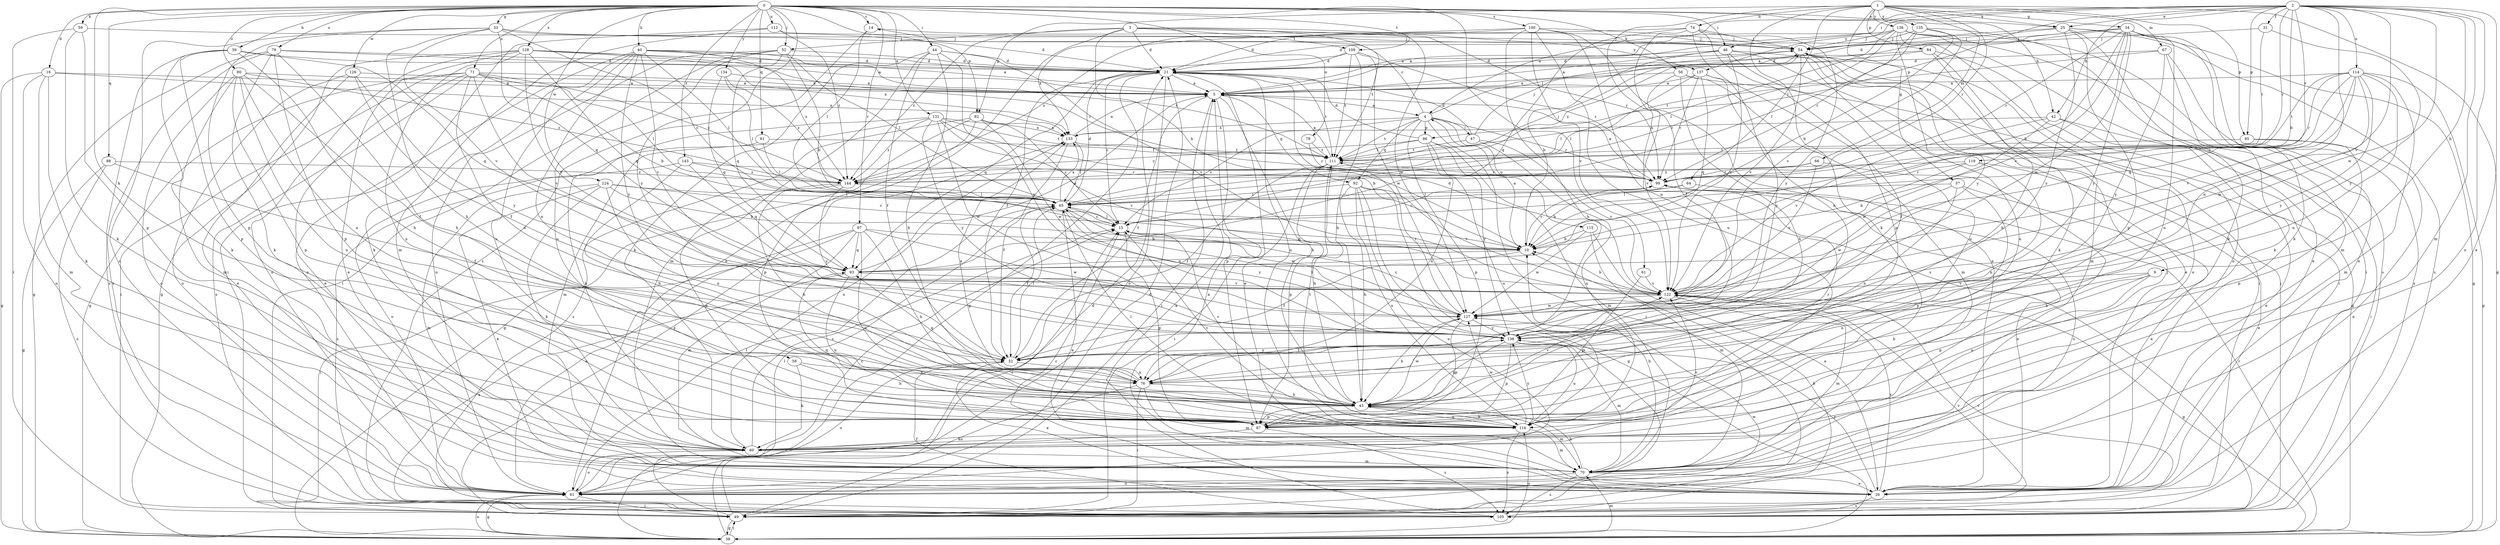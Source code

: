 strict digraph  {
0;
1;
2;
3;
4;
5;
9;
10;
14;
15;
16;
21;
25;
26;
31;
32;
33;
34;
37;
38;
39;
40;
42;
43;
44;
46;
47;
49;
52;
54;
56;
58;
59;
60;
61;
64;
65;
66;
67;
70;
71;
74;
76;
78;
79;
80;
81;
82;
84;
85;
86;
87;
88;
91;
92;
93;
97;
99;
100;
105;
109;
111;
112;
114;
115;
116;
119;
122;
124;
126;
127;
128;
131;
133;
134;
135;
136;
137;
138;
143;
144;
0 -> 14  [label=c];
0 -> 16  [label=d];
0 -> 25  [label=e];
0 -> 33  [label=g];
0 -> 39  [label=h];
0 -> 40  [label=h];
0 -> 42  [label=h];
0 -> 44  [label=i];
0 -> 46  [label=i];
0 -> 52  [label=j];
0 -> 56  [label=k];
0 -> 58  [label=k];
0 -> 59  [label=k];
0 -> 61  [label=l];
0 -> 71  [label=n];
0 -> 78  [label=o];
0 -> 79  [label=o];
0 -> 80  [label=o];
0 -> 82  [label=p];
0 -> 88  [label=q];
0 -> 91  [label=q];
0 -> 97  [label=r];
0 -> 100  [label=s];
0 -> 105  [label=s];
0 -> 109  [label=t];
0 -> 112  [label=u];
0 -> 124  [label=w];
0 -> 126  [label=w];
0 -> 128  [label=x];
0 -> 131  [label=x];
0 -> 134  [label=y];
0 -> 143  [label=z];
1 -> 25  [label=e];
1 -> 34  [label=g];
1 -> 37  [label=g];
1 -> 38  [label=g];
1 -> 60  [label=k];
1 -> 64  [label=l];
1 -> 66  [label=m];
1 -> 67  [label=m];
1 -> 74  [label=n];
1 -> 76  [label=n];
1 -> 82  [label=p];
1 -> 84  [label=p];
1 -> 85  [label=p];
1 -> 99  [label=r];
1 -> 135  [label=y];
1 -> 136  [label=y];
2 -> 4  [label=a];
2 -> 9  [label=b];
2 -> 10  [label=b];
2 -> 25  [label=e];
2 -> 26  [label=e];
2 -> 31  [label=f];
2 -> 42  [label=h];
2 -> 46  [label=i];
2 -> 70  [label=m];
2 -> 76  [label=n];
2 -> 81  [label=o];
2 -> 85  [label=p];
2 -> 86  [label=p];
2 -> 99  [label=r];
2 -> 114  [label=u];
2 -> 119  [label=v];
2 -> 122  [label=v];
2 -> 127  [label=w];
2 -> 137  [label=y];
3 -> 10  [label=b];
3 -> 21  [label=d];
3 -> 52  [label=j];
3 -> 81  [label=o];
3 -> 99  [label=r];
3 -> 109  [label=t];
3 -> 111  [label=t];
3 -> 127  [label=w];
3 -> 137  [label=y];
3 -> 144  [label=z];
4 -> 14  [label=c];
4 -> 15  [label=c];
4 -> 47  [label=i];
4 -> 49  [label=i];
4 -> 54  [label=j];
4 -> 86  [label=p];
4 -> 87  [label=p];
4 -> 92  [label=q];
4 -> 99  [label=r];
4 -> 111  [label=t];
4 -> 115  [label=u];
4 -> 133  [label=x];
5 -> 4  [label=a];
5 -> 32  [label=f];
5 -> 43  [label=h];
5 -> 49  [label=i];
5 -> 87  [label=p];
5 -> 92  [label=q];
9 -> 43  [label=h];
9 -> 76  [label=n];
9 -> 87  [label=p];
9 -> 116  [label=u];
9 -> 122  [label=v];
10 -> 4  [label=a];
10 -> 32  [label=f];
10 -> 93  [label=q];
10 -> 99  [label=r];
14 -> 54  [label=j];
14 -> 65  [label=l];
14 -> 138  [label=y];
15 -> 10  [label=b];
15 -> 65  [label=l];
15 -> 87  [label=p];
16 -> 5  [label=a];
16 -> 38  [label=g];
16 -> 60  [label=k];
16 -> 70  [label=m];
16 -> 81  [label=o];
16 -> 133  [label=x];
21 -> 5  [label=a];
21 -> 15  [label=c];
21 -> 26  [label=e];
21 -> 38  [label=g];
21 -> 81  [label=o];
21 -> 93  [label=q];
21 -> 111  [label=t];
21 -> 116  [label=u];
25 -> 5  [label=a];
25 -> 38  [label=g];
25 -> 54  [label=j];
25 -> 60  [label=k];
25 -> 87  [label=p];
25 -> 105  [label=s];
25 -> 138  [label=y];
26 -> 5  [label=a];
26 -> 15  [label=c];
26 -> 105  [label=s];
26 -> 122  [label=v];
26 -> 138  [label=y];
31 -> 54  [label=j];
31 -> 111  [label=t];
31 -> 138  [label=y];
32 -> 26  [label=e];
32 -> 65  [label=l];
32 -> 76  [label=n];
32 -> 81  [label=o];
32 -> 138  [label=y];
33 -> 15  [label=c];
33 -> 21  [label=d];
33 -> 43  [label=h];
33 -> 54  [label=j];
33 -> 81  [label=o];
33 -> 87  [label=p];
33 -> 93  [label=q];
33 -> 122  [label=v];
34 -> 5  [label=a];
34 -> 10  [label=b];
34 -> 21  [label=d];
34 -> 26  [label=e];
34 -> 54  [label=j];
34 -> 60  [label=k];
34 -> 99  [label=r];
34 -> 116  [label=u];
34 -> 122  [label=v];
34 -> 127  [label=w];
34 -> 138  [label=y];
37 -> 26  [label=e];
37 -> 65  [label=l];
37 -> 76  [label=n];
37 -> 87  [label=p];
37 -> 127  [label=w];
38 -> 21  [label=d];
38 -> 49  [label=i];
38 -> 70  [label=m];
38 -> 81  [label=o];
38 -> 99  [label=r];
38 -> 116  [label=u];
39 -> 21  [label=d];
39 -> 43  [label=h];
39 -> 60  [label=k];
39 -> 87  [label=p];
39 -> 93  [label=q];
39 -> 105  [label=s];
40 -> 5  [label=a];
40 -> 21  [label=d];
40 -> 60  [label=k];
40 -> 65  [label=l];
40 -> 76  [label=n];
40 -> 81  [label=o];
40 -> 111  [label=t];
40 -> 116  [label=u];
40 -> 122  [label=v];
40 -> 138  [label=y];
40 -> 144  [label=z];
42 -> 26  [label=e];
42 -> 49  [label=i];
42 -> 122  [label=v];
42 -> 127  [label=w];
42 -> 133  [label=x];
43 -> 15  [label=c];
43 -> 70  [label=m];
43 -> 87  [label=p];
43 -> 99  [label=r];
43 -> 116  [label=u];
43 -> 122  [label=v];
43 -> 127  [label=w];
44 -> 21  [label=d];
44 -> 32  [label=f];
44 -> 43  [label=h];
44 -> 60  [label=k];
44 -> 70  [label=m];
44 -> 122  [label=v];
44 -> 138  [label=y];
46 -> 5  [label=a];
46 -> 10  [label=b];
46 -> 21  [label=d];
46 -> 26  [label=e];
46 -> 49  [label=i];
46 -> 116  [label=u];
46 -> 122  [label=v];
47 -> 21  [label=d];
47 -> 54  [label=j];
47 -> 111  [label=t];
47 -> 116  [label=u];
47 -> 122  [label=v];
49 -> 15  [label=c];
49 -> 21  [label=d];
49 -> 38  [label=g];
49 -> 65  [label=l];
49 -> 122  [label=v];
49 -> 127  [label=w];
49 -> 133  [label=x];
52 -> 10  [label=b];
52 -> 21  [label=d];
52 -> 49  [label=i];
52 -> 65  [label=l];
52 -> 81  [label=o];
52 -> 93  [label=q];
52 -> 116  [label=u];
54 -> 21  [label=d];
54 -> 60  [label=k];
54 -> 70  [label=m];
54 -> 116  [label=u];
54 -> 122  [label=v];
56 -> 5  [label=a];
56 -> 38  [label=g];
56 -> 43  [label=h];
56 -> 70  [label=m];
56 -> 122  [label=v];
58 -> 43  [label=h];
58 -> 60  [label=k];
58 -> 76  [label=n];
59 -> 49  [label=i];
59 -> 54  [label=j];
59 -> 60  [label=k];
59 -> 87  [label=p];
60 -> 15  [label=c];
60 -> 70  [label=m];
60 -> 81  [label=o];
60 -> 122  [label=v];
60 -> 133  [label=x];
61 -> 87  [label=p];
61 -> 122  [label=v];
64 -> 10  [label=b];
64 -> 65  [label=l];
64 -> 81  [label=o];
65 -> 15  [label=c];
65 -> 21  [label=d];
65 -> 26  [label=e];
65 -> 32  [label=f];
65 -> 127  [label=w];
65 -> 133  [label=x];
65 -> 138  [label=y];
66 -> 60  [label=k];
66 -> 99  [label=r];
66 -> 122  [label=v];
66 -> 144  [label=z];
67 -> 21  [label=d];
67 -> 60  [label=k];
67 -> 105  [label=s];
67 -> 111  [label=t];
67 -> 138  [label=y];
70 -> 10  [label=b];
70 -> 26  [label=e];
70 -> 43  [label=h];
70 -> 81  [label=o];
70 -> 105  [label=s];
71 -> 5  [label=a];
71 -> 10  [label=b];
71 -> 26  [label=e];
71 -> 38  [label=g];
71 -> 49  [label=i];
71 -> 65  [label=l];
71 -> 76  [label=n];
71 -> 105  [label=s];
71 -> 122  [label=v];
71 -> 144  [label=z];
74 -> 32  [label=f];
74 -> 54  [label=j];
74 -> 76  [label=n];
74 -> 87  [label=p];
74 -> 93  [label=q];
74 -> 133  [label=x];
74 -> 138  [label=y];
76 -> 43  [label=h];
76 -> 49  [label=i];
76 -> 70  [label=m];
76 -> 81  [label=o];
76 -> 93  [label=q];
76 -> 133  [label=x];
78 -> 99  [label=r];
78 -> 111  [label=t];
79 -> 5  [label=a];
79 -> 21  [label=d];
79 -> 38  [label=g];
79 -> 43  [label=h];
79 -> 60  [label=k];
79 -> 87  [label=p];
79 -> 105  [label=s];
80 -> 5  [label=a];
80 -> 32  [label=f];
80 -> 70  [label=m];
80 -> 76  [label=n];
80 -> 81  [label=o];
80 -> 87  [label=p];
80 -> 116  [label=u];
80 -> 144  [label=z];
81 -> 15  [label=c];
81 -> 38  [label=g];
81 -> 49  [label=i];
81 -> 54  [label=j];
81 -> 65  [label=l];
82 -> 15  [label=c];
82 -> 38  [label=g];
82 -> 87  [label=p];
82 -> 105  [label=s];
82 -> 127  [label=w];
82 -> 133  [label=x];
84 -> 21  [label=d];
84 -> 43  [label=h];
84 -> 49  [label=i];
84 -> 81  [label=o];
84 -> 144  [label=z];
85 -> 26  [label=e];
85 -> 87  [label=p];
85 -> 111  [label=t];
86 -> 21  [label=d];
86 -> 70  [label=m];
86 -> 76  [label=n];
86 -> 111  [label=t];
86 -> 116  [label=u];
86 -> 138  [label=y];
86 -> 144  [label=z];
87 -> 60  [label=k];
87 -> 93  [label=q];
87 -> 105  [label=s];
88 -> 32  [label=f];
88 -> 38  [label=g];
88 -> 105  [label=s];
88 -> 144  [label=z];
91 -> 65  [label=l];
91 -> 81  [label=o];
91 -> 111  [label=t];
92 -> 38  [label=g];
92 -> 43  [label=h];
92 -> 49  [label=i];
92 -> 65  [label=l];
92 -> 81  [label=o];
92 -> 116  [label=u];
92 -> 122  [label=v];
93 -> 5  [label=a];
93 -> 105  [label=s];
93 -> 116  [label=u];
93 -> 122  [label=v];
97 -> 10  [label=b];
97 -> 43  [label=h];
97 -> 49  [label=i];
97 -> 70  [label=m];
97 -> 81  [label=o];
97 -> 93  [label=q];
97 -> 116  [label=u];
97 -> 127  [label=w];
99 -> 5  [label=a];
99 -> 15  [label=c];
99 -> 26  [label=e];
99 -> 65  [label=l];
100 -> 21  [label=d];
100 -> 26  [label=e];
100 -> 43  [label=h];
100 -> 54  [label=j];
100 -> 105  [label=s];
100 -> 116  [label=u];
100 -> 122  [label=v];
100 -> 144  [label=z];
105 -> 5  [label=a];
105 -> 10  [label=b];
105 -> 32  [label=f];
105 -> 54  [label=j];
105 -> 122  [label=v];
109 -> 21  [label=d];
109 -> 32  [label=f];
109 -> 43  [label=h];
109 -> 99  [label=r];
109 -> 111  [label=t];
109 -> 127  [label=w];
111 -> 5  [label=a];
111 -> 32  [label=f];
111 -> 43  [label=h];
111 -> 49  [label=i];
111 -> 87  [label=p];
111 -> 99  [label=r];
112 -> 49  [label=i];
112 -> 54  [label=j];
112 -> 70  [label=m];
112 -> 144  [label=z];
114 -> 5  [label=a];
114 -> 15  [label=c];
114 -> 38  [label=g];
114 -> 70  [label=m];
114 -> 76  [label=n];
114 -> 93  [label=q];
114 -> 99  [label=r];
114 -> 111  [label=t];
114 -> 122  [label=v];
114 -> 127  [label=w];
114 -> 138  [label=y];
115 -> 10  [label=b];
115 -> 26  [label=e];
115 -> 70  [label=m];
115 -> 127  [label=w];
116 -> 15  [label=c];
116 -> 43  [label=h];
116 -> 65  [label=l];
116 -> 70  [label=m];
116 -> 105  [label=s];
116 -> 111  [label=t];
116 -> 127  [label=w];
116 -> 138  [label=y];
119 -> 10  [label=b];
119 -> 26  [label=e];
119 -> 76  [label=n];
119 -> 99  [label=r];
119 -> 144  [label=z];
122 -> 10  [label=b];
122 -> 21  [label=d];
122 -> 38  [label=g];
122 -> 70  [label=m];
122 -> 127  [label=w];
124 -> 10  [label=b];
124 -> 15  [label=c];
124 -> 26  [label=e];
124 -> 60  [label=k];
124 -> 65  [label=l];
124 -> 70  [label=m];
124 -> 76  [label=n];
126 -> 5  [label=a];
126 -> 26  [label=e];
126 -> 32  [label=f];
126 -> 81  [label=o];
126 -> 138  [label=y];
127 -> 15  [label=c];
127 -> 43  [label=h];
127 -> 87  [label=p];
127 -> 111  [label=t];
127 -> 138  [label=y];
128 -> 21  [label=d];
128 -> 26  [label=e];
128 -> 38  [label=g];
128 -> 81  [label=o];
128 -> 93  [label=q];
128 -> 99  [label=r];
128 -> 116  [label=u];
128 -> 122  [label=v];
128 -> 133  [label=x];
131 -> 10  [label=b];
131 -> 60  [label=k];
131 -> 70  [label=m];
131 -> 111  [label=t];
131 -> 122  [label=v];
131 -> 127  [label=w];
131 -> 133  [label=x];
131 -> 138  [label=y];
131 -> 144  [label=z];
133 -> 5  [label=a];
133 -> 32  [label=f];
133 -> 65  [label=l];
133 -> 111  [label=t];
134 -> 5  [label=a];
134 -> 65  [label=l];
134 -> 93  [label=q];
134 -> 144  [label=z];
135 -> 10  [label=b];
135 -> 54  [label=j];
135 -> 65  [label=l];
135 -> 70  [label=m];
135 -> 99  [label=r];
135 -> 122  [label=v];
136 -> 5  [label=a];
136 -> 15  [label=c];
136 -> 21  [label=d];
136 -> 26  [label=e];
136 -> 49  [label=i];
136 -> 54  [label=j];
136 -> 65  [label=l];
136 -> 81  [label=o];
136 -> 105  [label=s];
136 -> 138  [label=y];
137 -> 5  [label=a];
137 -> 32  [label=f];
137 -> 65  [label=l];
137 -> 93  [label=q];
137 -> 99  [label=r];
137 -> 138  [label=y];
138 -> 32  [label=f];
138 -> 43  [label=h];
138 -> 65  [label=l];
138 -> 70  [label=m];
138 -> 87  [label=p];
138 -> 116  [label=u];
143 -> 43  [label=h];
143 -> 93  [label=q];
143 -> 99  [label=r];
143 -> 105  [label=s];
143 -> 144  [label=z];
144 -> 43  [label=h];
144 -> 54  [label=j];
144 -> 65  [label=l];
144 -> 87  [label=p];
144 -> 138  [label=y];
}
